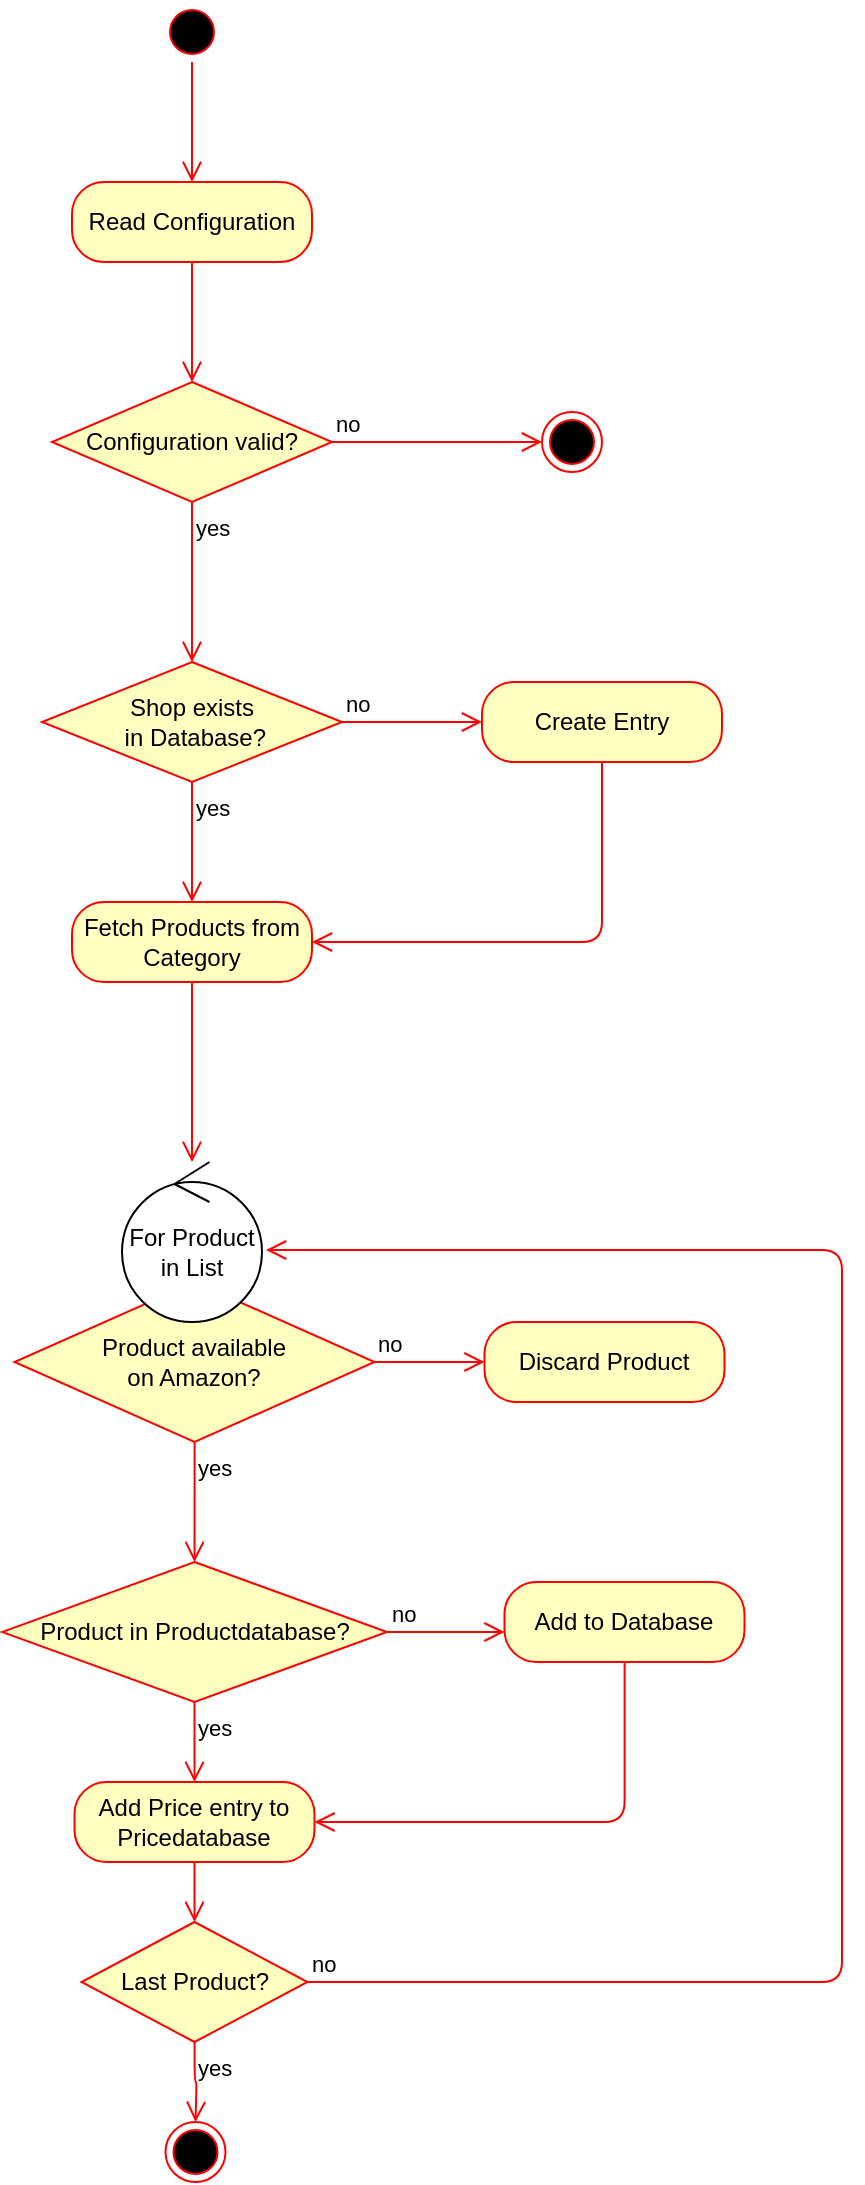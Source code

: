 <mxfile version="13.8.1" type="github">
  <diagram id="HsOnwiffrXz8mLfPakhB" name="Page-1">
    <mxGraphModel dx="1125" dy="807" grid="1" gridSize="10" guides="1" tooltips="1" connect="1" arrows="1" fold="1" page="1" pageScale="1" pageWidth="827" pageHeight="1169" math="0" shadow="0">
      <root>
        <mxCell id="0" />
        <mxCell id="1" parent="0" />
        <mxCell id="qIYyL-Ke0HVsc26IhBTR-1" value="" style="ellipse;html=1;shape=startState;fillColor=#000000;strokeColor=#ff0000;" vertex="1" parent="1">
          <mxGeometry x="370" y="70" width="30" height="30" as="geometry" />
        </mxCell>
        <mxCell id="qIYyL-Ke0HVsc26IhBTR-2" value="" style="edgeStyle=orthogonalEdgeStyle;html=1;verticalAlign=bottom;endArrow=open;endSize=8;strokeColor=#ff0000;" edge="1" source="qIYyL-Ke0HVsc26IhBTR-1" parent="1">
          <mxGeometry relative="1" as="geometry">
            <mxPoint x="385" y="160" as="targetPoint" />
          </mxGeometry>
        </mxCell>
        <mxCell id="qIYyL-Ke0HVsc26IhBTR-15" value="Read Configuration" style="rounded=1;whiteSpace=wrap;html=1;arcSize=40;fontColor=#000000;fillColor=#ffffc0;strokeColor=#ff0000;" vertex="1" parent="1">
          <mxGeometry x="325" y="160" width="120" height="40" as="geometry" />
        </mxCell>
        <mxCell id="qIYyL-Ke0HVsc26IhBTR-16" value="" style="edgeStyle=orthogonalEdgeStyle;html=1;verticalAlign=bottom;endArrow=open;endSize=8;strokeColor=#ff0000;" edge="1" source="qIYyL-Ke0HVsc26IhBTR-15" parent="1">
          <mxGeometry relative="1" as="geometry">
            <mxPoint x="385" y="260" as="targetPoint" />
          </mxGeometry>
        </mxCell>
        <mxCell id="qIYyL-Ke0HVsc26IhBTR-17" value="Configuration valid?" style="rhombus;whiteSpace=wrap;html=1;fillColor=#ffffc0;strokeColor=#ff0000;" vertex="1" parent="1">
          <mxGeometry x="315" y="260" width="140" height="60" as="geometry" />
        </mxCell>
        <mxCell id="qIYyL-Ke0HVsc26IhBTR-18" value="no" style="edgeStyle=orthogonalEdgeStyle;html=1;align=left;verticalAlign=bottom;endArrow=open;endSize=8;strokeColor=#ff0000;" edge="1" source="qIYyL-Ke0HVsc26IhBTR-17" parent="1">
          <mxGeometry x="-1" relative="1" as="geometry">
            <mxPoint x="560" y="290" as="targetPoint" />
          </mxGeometry>
        </mxCell>
        <mxCell id="qIYyL-Ke0HVsc26IhBTR-19" value="yes" style="edgeStyle=orthogonalEdgeStyle;html=1;align=left;verticalAlign=top;endArrow=open;endSize=8;strokeColor=#ff0000;" edge="1" source="qIYyL-Ke0HVsc26IhBTR-17" parent="1">
          <mxGeometry x="-1" relative="1" as="geometry">
            <mxPoint x="385" y="400" as="targetPoint" />
          </mxGeometry>
        </mxCell>
        <mxCell id="qIYyL-Ke0HVsc26IhBTR-20" value="" style="ellipse;html=1;shape=endState;fillColor=#000000;strokeColor=#ff0000;" vertex="1" parent="1">
          <mxGeometry x="560" y="275" width="30" height="30" as="geometry" />
        </mxCell>
        <mxCell id="qIYyL-Ke0HVsc26IhBTR-21" value="Shop exists&lt;br&gt;&amp;nbsp;in Database?" style="rhombus;whiteSpace=wrap;html=1;fillColor=#ffffc0;strokeColor=#ff0000;" vertex="1" parent="1">
          <mxGeometry x="310" y="400" width="150" height="60" as="geometry" />
        </mxCell>
        <mxCell id="qIYyL-Ke0HVsc26IhBTR-22" value="no" style="edgeStyle=orthogonalEdgeStyle;html=1;align=left;verticalAlign=bottom;endArrow=open;endSize=8;strokeColor=#ff0000;entryX=0;entryY=0.5;entryDx=0;entryDy=0;" edge="1" source="qIYyL-Ke0HVsc26IhBTR-21" parent="1" target="qIYyL-Ke0HVsc26IhBTR-24">
          <mxGeometry x="-1" relative="1" as="geometry">
            <mxPoint x="520" y="430" as="targetPoint" />
          </mxGeometry>
        </mxCell>
        <mxCell id="qIYyL-Ke0HVsc26IhBTR-23" value="yes" style="edgeStyle=orthogonalEdgeStyle;html=1;align=left;verticalAlign=top;endArrow=open;endSize=8;strokeColor=#ff0000;" edge="1" source="qIYyL-Ke0HVsc26IhBTR-21" parent="1">
          <mxGeometry x="-1" relative="1" as="geometry">
            <mxPoint x="385" y="520" as="targetPoint" />
          </mxGeometry>
        </mxCell>
        <mxCell id="qIYyL-Ke0HVsc26IhBTR-24" value="Create Entry" style="rounded=1;whiteSpace=wrap;html=1;arcSize=40;fontColor=#000000;fillColor=#ffffc0;strokeColor=#ff0000;" vertex="1" parent="1">
          <mxGeometry x="530" y="410" width="120" height="40" as="geometry" />
        </mxCell>
        <mxCell id="qIYyL-Ke0HVsc26IhBTR-25" value="" style="edgeStyle=orthogonalEdgeStyle;html=1;verticalAlign=bottom;endArrow=open;endSize=8;strokeColor=#ff0000;entryX=1;entryY=0.5;entryDx=0;entryDy=0;" edge="1" source="qIYyL-Ke0HVsc26IhBTR-24" parent="1" target="qIYyL-Ke0HVsc26IhBTR-26">
          <mxGeometry relative="1" as="geometry">
            <mxPoint x="470" y="550" as="targetPoint" />
            <Array as="points">
              <mxPoint x="590" y="540" />
            </Array>
          </mxGeometry>
        </mxCell>
        <mxCell id="qIYyL-Ke0HVsc26IhBTR-26" value="Fetch Products from Category" style="rounded=1;whiteSpace=wrap;html=1;arcSize=40;fontColor=#000000;fillColor=#ffffc0;strokeColor=#ff0000;" vertex="1" parent="1">
          <mxGeometry x="325" y="520" width="120" height="40" as="geometry" />
        </mxCell>
        <mxCell id="qIYyL-Ke0HVsc26IhBTR-27" value="" style="edgeStyle=orthogonalEdgeStyle;html=1;verticalAlign=bottom;endArrow=open;endSize=8;strokeColor=#ff0000;" edge="1" source="qIYyL-Ke0HVsc26IhBTR-26" parent="1" target="qIYyL-Ke0HVsc26IhBTR-44">
          <mxGeometry relative="1" as="geometry">
            <mxPoint x="385" y="630" as="targetPoint" />
          </mxGeometry>
        </mxCell>
        <mxCell id="qIYyL-Ke0HVsc26IhBTR-30" value="Product available&lt;br&gt;on Amazon?" style="rhombus;whiteSpace=wrap;html=1;fillColor=#ffffc0;strokeColor=#ff0000;" vertex="1" parent="1">
          <mxGeometry x="296.25" y="710" width="180" height="80" as="geometry" />
        </mxCell>
        <mxCell id="qIYyL-Ke0HVsc26IhBTR-31" value="no" style="edgeStyle=orthogonalEdgeStyle;html=1;align=left;verticalAlign=bottom;endArrow=open;endSize=8;strokeColor=#ff0000;" edge="1" source="qIYyL-Ke0HVsc26IhBTR-30" parent="1">
          <mxGeometry x="-1" relative="1" as="geometry">
            <mxPoint x="531.25" y="750" as="targetPoint" />
          </mxGeometry>
        </mxCell>
        <mxCell id="qIYyL-Ke0HVsc26IhBTR-32" value="yes" style="edgeStyle=orthogonalEdgeStyle;html=1;align=left;verticalAlign=top;endArrow=open;endSize=8;strokeColor=#ff0000;" edge="1" source="qIYyL-Ke0HVsc26IhBTR-30" parent="1">
          <mxGeometry x="-1" relative="1" as="geometry">
            <mxPoint x="386.25" y="850" as="targetPoint" />
          </mxGeometry>
        </mxCell>
        <mxCell id="qIYyL-Ke0HVsc26IhBTR-33" value="Discard Product" style="rounded=1;whiteSpace=wrap;html=1;arcSize=40;fontColor=#000000;fillColor=#ffffc0;strokeColor=#ff0000;" vertex="1" parent="1">
          <mxGeometry x="531.25" y="730" width="120" height="40" as="geometry" />
        </mxCell>
        <mxCell id="qIYyL-Ke0HVsc26IhBTR-37" value="Product in Productdatabase?" style="rhombus;whiteSpace=wrap;html=1;fillColor=#ffffc0;strokeColor=#ff0000;" vertex="1" parent="1">
          <mxGeometry x="290" y="850" width="192.5" height="70" as="geometry" />
        </mxCell>
        <mxCell id="qIYyL-Ke0HVsc26IhBTR-38" value="no" style="edgeStyle=orthogonalEdgeStyle;html=1;align=left;verticalAlign=bottom;endArrow=open;endSize=8;strokeColor=#ff0000;" edge="1" source="qIYyL-Ke0HVsc26IhBTR-37" parent="1">
          <mxGeometry x="-1" relative="1" as="geometry">
            <mxPoint x="541.25" y="885" as="targetPoint" />
          </mxGeometry>
        </mxCell>
        <mxCell id="qIYyL-Ke0HVsc26IhBTR-39" value="yes" style="edgeStyle=orthogonalEdgeStyle;html=1;align=left;verticalAlign=top;endArrow=open;endSize=8;strokeColor=#ff0000;" edge="1" source="qIYyL-Ke0HVsc26IhBTR-37" parent="1">
          <mxGeometry x="-1" relative="1" as="geometry">
            <mxPoint x="386.25" y="960" as="targetPoint" />
          </mxGeometry>
        </mxCell>
        <mxCell id="qIYyL-Ke0HVsc26IhBTR-40" value="Add to Database" style="rounded=1;whiteSpace=wrap;html=1;arcSize=40;fontColor=#000000;fillColor=#ffffc0;strokeColor=#ff0000;" vertex="1" parent="1">
          <mxGeometry x="541.25" y="860" width="120" height="40" as="geometry" />
        </mxCell>
        <mxCell id="qIYyL-Ke0HVsc26IhBTR-41" value="" style="edgeStyle=orthogonalEdgeStyle;html=1;verticalAlign=bottom;endArrow=open;endSize=8;strokeColor=#ff0000;entryX=1;entryY=0.5;entryDx=0;entryDy=0;" edge="1" source="qIYyL-Ke0HVsc26IhBTR-40" parent="1">
          <mxGeometry relative="1" as="geometry">
            <mxPoint x="446.25" y="980" as="targetPoint" />
            <Array as="points">
              <mxPoint x="601.25" y="980" />
            </Array>
          </mxGeometry>
        </mxCell>
        <mxCell id="qIYyL-Ke0HVsc26IhBTR-44" value="For Product in List" style="ellipse;shape=umlControl;whiteSpace=wrap;html=1;" vertex="1" parent="1">
          <mxGeometry x="350" y="650" width="70" height="80" as="geometry" />
        </mxCell>
        <mxCell id="qIYyL-Ke0HVsc26IhBTR-45" value="Last Product?" style="rhombus;whiteSpace=wrap;html=1;fillColor=#ffffc0;strokeColor=#ff0000;" vertex="1" parent="1">
          <mxGeometry x="329.75" y="1030" width="113" height="60" as="geometry" />
        </mxCell>
        <mxCell id="qIYyL-Ke0HVsc26IhBTR-46" value="no" style="edgeStyle=orthogonalEdgeStyle;html=1;align=left;verticalAlign=bottom;endArrow=open;endSize=8;strokeColor=#ff0000;entryX=1.029;entryY=0.55;entryDx=0;entryDy=0;entryPerimeter=0;exitX=1;exitY=0.5;exitDx=0;exitDy=0;" edge="1" source="qIYyL-Ke0HVsc26IhBTR-45" parent="1" target="qIYyL-Ke0HVsc26IhBTR-44">
          <mxGeometry x="-1" relative="1" as="geometry">
            <mxPoint x="710" y="650" as="targetPoint" />
            <Array as="points">
              <mxPoint x="710" y="1060" />
              <mxPoint x="710" y="694" />
            </Array>
          </mxGeometry>
        </mxCell>
        <mxCell id="qIYyL-Ke0HVsc26IhBTR-47" value="yes" style="edgeStyle=orthogonalEdgeStyle;html=1;align=left;verticalAlign=top;endArrow=open;endSize=8;strokeColor=#ff0000;" edge="1" source="qIYyL-Ke0HVsc26IhBTR-45" parent="1">
          <mxGeometry x="-1" relative="1" as="geometry">
            <mxPoint x="386.75" y="1130" as="targetPoint" />
          </mxGeometry>
        </mxCell>
        <mxCell id="qIYyL-Ke0HVsc26IhBTR-48" value="" style="ellipse;html=1;shape=endState;fillColor=#000000;strokeColor=#ff0000;" vertex="1" parent="1">
          <mxGeometry x="371.75" y="1130" width="30" height="30" as="geometry" />
        </mxCell>
        <mxCell id="qIYyL-Ke0HVsc26IhBTR-54" value="Add Price entry to Pricedatabase" style="rounded=1;whiteSpace=wrap;html=1;arcSize=40;fontColor=#000000;fillColor=#ffffc0;strokeColor=#ff0000;" vertex="1" parent="1">
          <mxGeometry x="326.25" y="960" width="120" height="40" as="geometry" />
        </mxCell>
        <mxCell id="qIYyL-Ke0HVsc26IhBTR-55" value="" style="edgeStyle=orthogonalEdgeStyle;html=1;verticalAlign=bottom;endArrow=open;endSize=8;strokeColor=#ff0000;entryX=0.5;entryY=0;entryDx=0;entryDy=0;" edge="1" source="qIYyL-Ke0HVsc26IhBTR-54" parent="1" target="qIYyL-Ke0HVsc26IhBTR-45">
          <mxGeometry relative="1" as="geometry">
            <mxPoint x="180" y="1040" as="targetPoint" />
          </mxGeometry>
        </mxCell>
      </root>
    </mxGraphModel>
  </diagram>
</mxfile>
